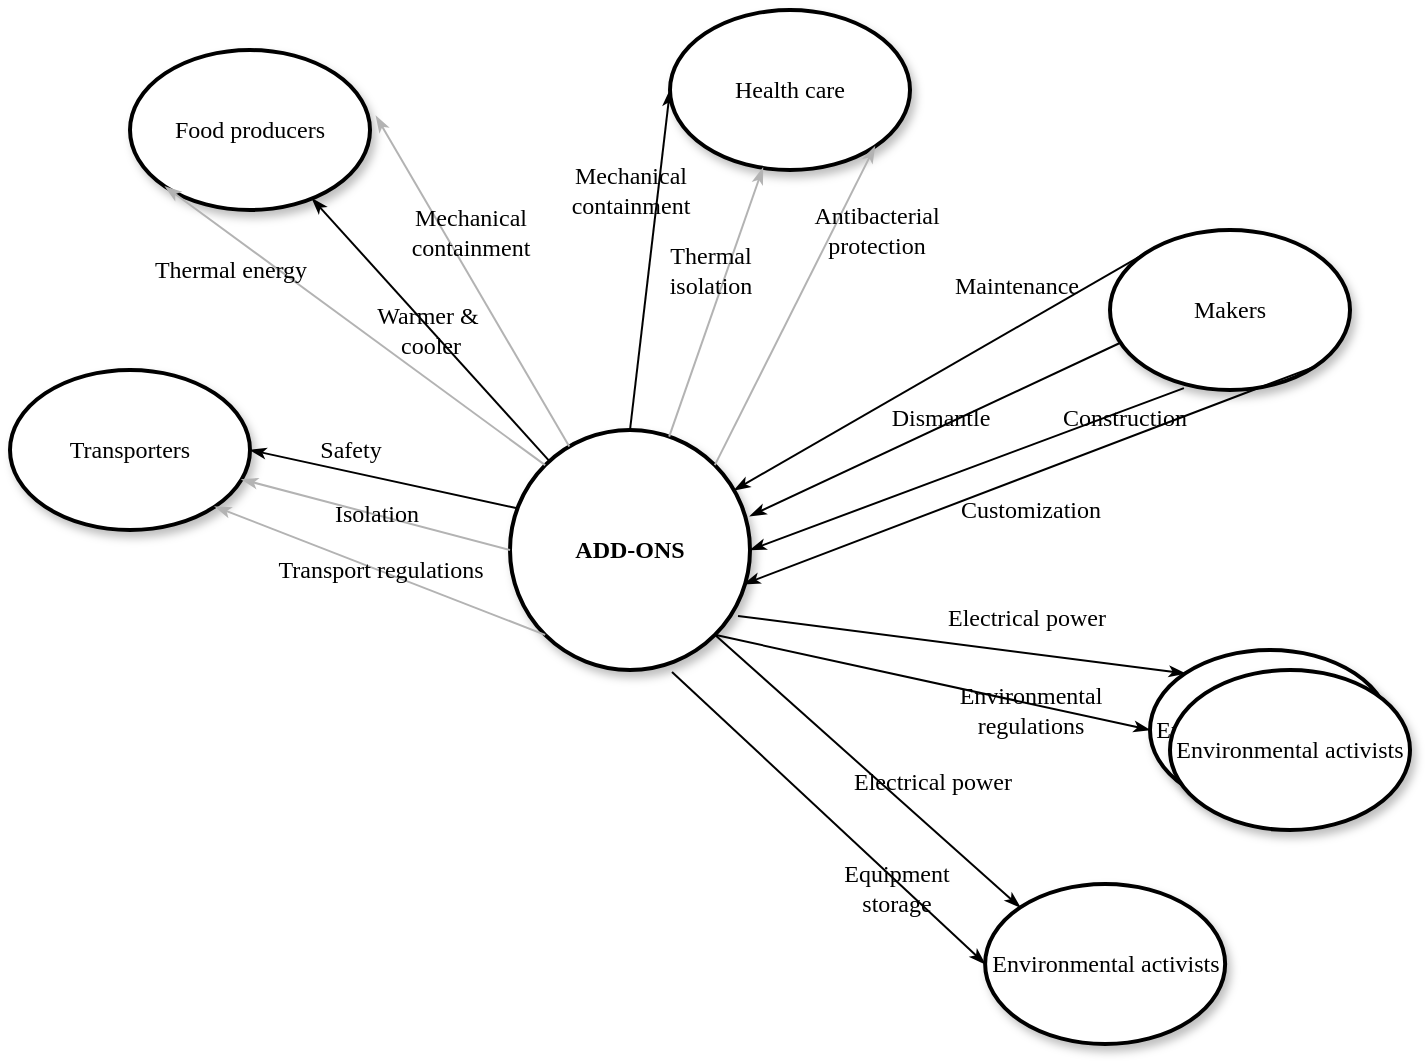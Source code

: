 <mxfile version="14.7.3" type="github">
  <diagram name="Page-1" id="ad52d381-51e7-2e0d-a935-2d0ddd2fd229">
    <mxGraphModel dx="1186" dy="651" grid="1" gridSize="10" guides="1" tooltips="1" connect="1" arrows="1" fold="1" page="1" pageScale="1" pageWidth="1100" pageHeight="850" background="none" math="0" shadow="0">
      <root>
        <mxCell id="0" />
        <mxCell id="1" parent="0" />
        <mxCell id="2c924340bb9dbf6c-2" value="Food producers" style="ellipse;whiteSpace=wrap;html=1;rounded=1;shadow=1;comic=0;labelBackgroundColor=none;strokeWidth=2;fontFamily=Verdana;fontSize=12;align=center;" parent="1" vertex="1">
          <mxGeometry x="340" y="70" width="120" height="80" as="geometry" />
        </mxCell>
        <mxCell id="2c924340bb9dbf6c-3" value="Health care" style="ellipse;whiteSpace=wrap;html=1;rounded=1;shadow=1;comic=0;labelBackgroundColor=none;strokeWidth=2;fontFamily=Verdana;fontSize=12;align=center;" parent="1" vertex="1">
          <mxGeometry x="610" y="50" width="120" height="80" as="geometry" />
        </mxCell>
        <mxCell id="2c924340bb9dbf6c-4" value="&lt;b&gt;ADD-ONS&lt;/b&gt;" style="ellipse;whiteSpace=wrap;html=1;rounded=1;shadow=1;comic=0;labelBackgroundColor=none;strokeWidth=2;fontFamily=Verdana;fontSize=12;align=center;" parent="1" vertex="1">
          <mxGeometry x="530" y="260" width="120" height="120" as="geometry" />
        </mxCell>
        <mxCell id="2c924340bb9dbf6c-5" value="Transporters" style="ellipse;whiteSpace=wrap;html=1;rounded=1;shadow=1;comic=0;labelBackgroundColor=none;strokeWidth=2;fontFamily=Verdana;fontSize=12;align=center;" parent="1" vertex="1">
          <mxGeometry x="280" y="230" width="120" height="80" as="geometry" />
        </mxCell>
        <mxCell id="2c924340bb9dbf6c-6" value="Makers" style="ellipse;whiteSpace=wrap;html=1;rounded=1;shadow=1;comic=0;labelBackgroundColor=none;strokeWidth=2;fontFamily=Verdana;fontSize=12;align=center;" parent="1" vertex="1">
          <mxGeometry x="830" y="160" width="120" height="80" as="geometry" />
        </mxCell>
        <mxCell id="2c924340bb9dbf6c-31" value="&lt;div&gt;Warmer &amp;amp;&amp;nbsp; &lt;br&gt;&lt;/div&gt;&lt;div&gt;cooler &lt;/div&gt;" style="edgeStyle=none;rounded=1;html=1;labelBackgroundColor=none;startArrow=none;startFill=0;startSize=5;endArrow=classicThin;endFill=1;endSize=5;jettySize=auto;orthogonalLoop=1;strokeColor=#000000;strokeWidth=1;fontFamily=Verdana;fontSize=12" parent="1" source="2c924340bb9dbf6c-4" target="2c924340bb9dbf6c-2" edge="1">
          <mxGeometry relative="1" as="geometry" />
        </mxCell>
        <mxCell id="2c924340bb9dbf6c-32" value="&lt;div&gt;Thermal&lt;/div&gt;&lt;div&gt; isolation &lt;/div&gt;" style="edgeStyle=none;rounded=1;html=1;labelBackgroundColor=none;startArrow=none;startFill=0;startSize=5;endArrow=classicThin;endFill=1;endSize=5;jettySize=auto;orthogonalLoop=1;strokeColor=#B3B3B3;strokeWidth=1;fontFamily=Verdana;fontSize=12" parent="1" source="2c924340bb9dbf6c-4" target="2c924340bb9dbf6c-3" edge="1">
          <mxGeometry x="0.2" y="8" relative="1" as="geometry">
            <mxPoint as="offset" />
          </mxGeometry>
        </mxCell>
        <mxCell id="2c924340bb9dbf6c-33" value="Isolation" style="edgeStyle=none;rounded=1;html=1;labelBackgroundColor=none;startArrow=none;startFill=0;startSize=5;endArrow=classicThin;endFill=1;endSize=5;jettySize=auto;orthogonalLoop=1;strokeColor=#B3B3B3;strokeWidth=1;fontFamily=Verdana;fontSize=12;exitX=0;exitY=0.5;exitDx=0;exitDy=0;" parent="1" source="2c924340bb9dbf6c-4" target="2c924340bb9dbf6c-5" edge="1">
          <mxGeometry relative="1" as="geometry" />
        </mxCell>
        <mxCell id="2c924340bb9dbf6c-35" value="Transport regulations" style="edgeStyle=none;rounded=1;html=1;labelBackgroundColor=none;startArrow=none;startFill=0;startSize=5;endArrow=classicThin;endFill=1;endSize=5;jettySize=auto;orthogonalLoop=1;strokeColor=#B3B3B3;strokeWidth=1;fontFamily=Verdana;fontSize=12;exitX=0;exitY=1;exitDx=0;exitDy=0;entryX=1;entryY=1;entryDx=0;entryDy=0;" parent="1" source="2c924340bb9dbf6c-4" target="2c924340bb9dbf6c-5" edge="1">
          <mxGeometry relative="1" as="geometry">
            <mxPoint x="553.328" y="501.668" as="targetPoint" />
          </mxGeometry>
        </mxCell>
        <mxCell id="2c924340bb9dbf6c-52" value="Environmental activists " style="ellipse;whiteSpace=wrap;html=1;rounded=1;shadow=1;comic=0;labelBackgroundColor=none;strokeWidth=2;fontFamily=Verdana;fontSize=12;align=center;" parent="1" vertex="1">
          <mxGeometry x="850" y="370" width="120" height="80" as="geometry" />
        </mxCell>
        <mxCell id="2c924340bb9dbf6c-61" value="&lt;div&gt;Mechanical &lt;br&gt;&lt;/div&gt;&lt;div&gt;containment &lt;/div&gt;" style="edgeStyle=none;rounded=1;html=1;labelBackgroundColor=none;startArrow=none;startFill=0;startSize=5;endArrow=classicThin;endFill=1;endSize=5;jettySize=auto;orthogonalLoop=1;strokeColor=#B3B3B3;strokeWidth=1;fontFamily=Verdana;fontSize=12;entryX=1.025;entryY=0.413;entryDx=0;entryDy=0;entryPerimeter=0;" parent="1" source="2c924340bb9dbf6c-4" target="2c924340bb9dbf6c-2" edge="1">
          <mxGeometry x="0.238" y="-12" relative="1" as="geometry">
            <mxPoint x="510" y="120" as="targetPoint" />
            <mxPoint y="1" as="offset" />
          </mxGeometry>
        </mxCell>
        <mxCell id="2c924340bb9dbf6c-62" value="Thermal energy " style="edgeStyle=none;rounded=1;html=1;labelBackgroundColor=none;startArrow=none;startFill=0;startSize=5;endArrow=classicThin;endFill=1;endSize=5;jettySize=auto;orthogonalLoop=1;strokeColor=#B3B3B3;strokeWidth=1;fontFamily=Verdana;fontSize=12;exitX=0;exitY=0;exitDx=0;exitDy=0;entryX=0;entryY=1;entryDx=0;entryDy=0;" parent="1" source="2c924340bb9dbf6c-4" target="2c924340bb9dbf6c-2" edge="1">
          <mxGeometry x="0.569" y="14" relative="1" as="geometry">
            <mxPoint x="423" y="200" as="targetPoint" />
            <mxPoint y="1" as="offset" />
          </mxGeometry>
        </mxCell>
        <mxCell id="MILclG34LUgPKMVoBRna-1" value="Safety " style="edgeStyle=none;rounded=1;html=1;labelBackgroundColor=none;startArrow=none;startFill=0;startSize=5;endArrow=classicThin;endFill=1;endSize=5;jettySize=auto;orthogonalLoop=1;strokeColor=#000000;strokeWidth=1;fontFamily=Verdana;fontSize=12;exitX=0.025;exitY=0.325;exitDx=0;exitDy=0;exitPerimeter=0;" edge="1" parent="1" source="2c924340bb9dbf6c-4">
          <mxGeometry x="0.282" y="-11" relative="1" as="geometry">
            <mxPoint x="559.652" y="285.592" as="sourcePoint" />
            <mxPoint x="400" y="270" as="targetPoint" />
            <mxPoint as="offset" />
          </mxGeometry>
        </mxCell>
        <mxCell id="MILclG34LUgPKMVoBRna-3" value="&lt;div&gt;&lt;div&gt;Mechanical &lt;br&gt;&lt;/div&gt;&lt;div&gt;containment &lt;/div&gt;&lt;/div&gt;" style="edgeStyle=none;rounded=1;html=1;labelBackgroundColor=none;startArrow=none;startFill=0;startSize=5;endArrow=classicThin;endFill=1;endSize=5;jettySize=auto;orthogonalLoop=1;strokeColor=#000000;strokeWidth=1;fontFamily=Verdana;fontSize=12;entryX=0;entryY=0.5;entryDx=0;entryDy=0;exitX=0.5;exitY=0;exitDx=0;exitDy=0;" edge="1" parent="1" source="2c924340bb9dbf6c-4" target="2c924340bb9dbf6c-3">
          <mxGeometry x="0.393" y="14" relative="1" as="geometry">
            <mxPoint x="559.652" y="285.592" as="sourcePoint" />
            <mxPoint x="440.99" y="154.252" as="targetPoint" />
            <mxPoint as="offset" />
          </mxGeometry>
        </mxCell>
        <mxCell id="MILclG34LUgPKMVoBRna-4" value="&lt;div&gt;Antibacterial &lt;br&gt;protection&lt;br&gt;&lt;/div&gt;" style="edgeStyle=none;rounded=1;html=1;labelBackgroundColor=none;startArrow=none;startFill=0;startSize=5;endArrow=classicThin;endFill=1;endSize=5;jettySize=auto;orthogonalLoop=1;strokeColor=#B3B3B3;strokeWidth=1;fontFamily=Verdana;fontSize=12;exitX=1;exitY=0;exitDx=0;exitDy=0;entryX=1;entryY=1;entryDx=0;entryDy=0;" edge="1" parent="1" source="2c924340bb9dbf6c-4" target="2c924340bb9dbf6c-3">
          <mxGeometry x="0.582" y="-19" relative="1" as="geometry">
            <mxPoint x="619.596" y="273.29" as="sourcePoint" />
            <mxPoint x="666.447" y="138.966" as="targetPoint" />
            <mxPoint as="offset" />
          </mxGeometry>
        </mxCell>
        <mxCell id="MILclG34LUgPKMVoBRna-5" value="&lt;div&gt;&lt;div&gt;Maintenance&lt;br&gt;&lt;/div&gt;&lt;/div&gt;" style="edgeStyle=none;rounded=1;html=1;labelBackgroundColor=none;startArrow=none;startFill=0;startSize=5;endArrow=classicThin;endFill=1;endSize=5;jettySize=auto;orthogonalLoop=1;strokeColor=#000000;strokeWidth=1;fontFamily=Verdana;fontSize=12;exitX=0;exitY=0;exitDx=0;exitDy=0;" edge="1" parent="1" source="2c924340bb9dbf6c-6" target="2c924340bb9dbf6c-4">
          <mxGeometry x="-0.462" y="-18" relative="1" as="geometry">
            <mxPoint x="650" y="320" as="sourcePoint" />
            <mxPoint x="620" y="100" as="targetPoint" />
            <mxPoint as="offset" />
          </mxGeometry>
        </mxCell>
        <mxCell id="MILclG34LUgPKMVoBRna-6" value="&lt;div&gt;&lt;div&gt;Dismantle&lt;br&gt;&lt;/div&gt;&lt;/div&gt;" style="edgeStyle=none;rounded=1;html=1;labelBackgroundColor=none;startArrow=none;startFill=0;startSize=5;endArrow=classicThin;endFill=1;endSize=5;jettySize=auto;orthogonalLoop=1;strokeColor=#000000;strokeWidth=1;fontFamily=Verdana;fontSize=12;exitX=0.05;exitY=0.7;exitDx=0;exitDy=0;exitPerimeter=0;" edge="1" parent="1" source="2c924340bb9dbf6c-6">
          <mxGeometry x="-0.036" y="-4" relative="1" as="geometry">
            <mxPoint x="837.574" y="211.716" as="sourcePoint" />
            <mxPoint x="650" y="303" as="targetPoint" />
            <mxPoint as="offset" />
          </mxGeometry>
        </mxCell>
        <mxCell id="MILclG34LUgPKMVoBRna-7" value="&lt;div&gt;&lt;div&gt;Construction&lt;br&gt;&lt;/div&gt;&lt;/div&gt;" style="edgeStyle=none;rounded=1;html=1;labelBackgroundColor=none;startArrow=none;startFill=0;startSize=5;endArrow=classicThin;endFill=1;endSize=5;jettySize=auto;orthogonalLoop=1;strokeColor=#000000;strokeWidth=1;fontFamily=Verdana;fontSize=12;exitX=0.308;exitY=0.988;exitDx=0;exitDy=0;exitPerimeter=0;entryX=1;entryY=0.5;entryDx=0;entryDy=0;" edge="1" parent="1" source="2c924340bb9dbf6c-6" target="2c924340bb9dbf6c-4">
          <mxGeometry x="-0.716" y="4" relative="1" as="geometry">
            <mxPoint x="826" y="256" as="sourcePoint" />
            <mxPoint x="660" y="313" as="targetPoint" />
            <mxPoint as="offset" />
          </mxGeometry>
        </mxCell>
        <mxCell id="MILclG34LUgPKMVoBRna-8" value="&lt;div&gt;&lt;div&gt;Customization&lt;br&gt;&lt;/div&gt;&lt;/div&gt;" style="edgeStyle=none;rounded=1;html=1;labelBackgroundColor=none;startArrow=none;startFill=0;startSize=5;endArrow=classicThin;endFill=1;endSize=5;jettySize=auto;orthogonalLoop=1;strokeColor=#000000;strokeWidth=1;fontFamily=Verdana;fontSize=12;exitX=1;exitY=1;exitDx=0;exitDy=0;entryX=0.975;entryY=0.642;entryDx=0;entryDy=0;entryPerimeter=0;" edge="1" parent="1" source="2c924340bb9dbf6c-6" target="2c924340bb9dbf6c-4">
          <mxGeometry x="0.039" y="16" relative="1" as="geometry">
            <mxPoint x="876.96" y="249.04" as="sourcePoint" />
            <mxPoint x="660" y="330" as="targetPoint" />
            <mxPoint as="offset" />
          </mxGeometry>
        </mxCell>
        <mxCell id="MILclG34LUgPKMVoBRna-9" value="Electrical power" style="edgeStyle=none;rounded=1;html=1;labelBackgroundColor=none;startArrow=none;startFill=0;startSize=5;endArrow=classicThin;endFill=1;endSize=5;jettySize=auto;orthogonalLoop=1;strokeColor=#000000;strokeWidth=1;fontFamily=Verdana;fontSize=12;exitX=0.95;exitY=0.775;exitDx=0;exitDy=0;exitPerimeter=0;entryX=0;entryY=0;entryDx=0;entryDy=0;" edge="1" parent="1" source="2c924340bb9dbf6c-4" target="2c924340bb9dbf6c-52">
          <mxGeometry x="0.268" y="17" relative="1" as="geometry">
            <mxPoint x="857.574" y="181.716" as="sourcePoint" />
            <mxPoint x="870" y="390" as="targetPoint" />
            <mxPoint as="offset" />
          </mxGeometry>
        </mxCell>
        <mxCell id="MILclG34LUgPKMVoBRna-10" value="&lt;div&gt;Environmental&lt;/div&gt;&lt;div&gt; regulations&lt;/div&gt;" style="edgeStyle=none;rounded=1;html=1;labelBackgroundColor=none;startArrow=none;startFill=0;startSize=5;endArrow=classicThin;endFill=1;endSize=5;jettySize=auto;orthogonalLoop=1;strokeColor=#000000;strokeWidth=1;fontFamily=Verdana;fontSize=12;exitX=1;exitY=1;exitDx=0;exitDy=0;entryX=0;entryY=0.5;entryDx=0;entryDy=0;" edge="1" parent="1" source="2c924340bb9dbf6c-4" target="2c924340bb9dbf6c-52">
          <mxGeometry x="0.454" y="-3" relative="1" as="geometry">
            <mxPoint x="654" y="363" as="sourcePoint" />
            <mxPoint x="877.574" y="391.716" as="targetPoint" />
            <mxPoint as="offset" />
          </mxGeometry>
        </mxCell>
        <mxCell id="MILclG34LUgPKMVoBRna-11" value="Environmental activists " style="ellipse;whiteSpace=wrap;html=1;rounded=1;shadow=1;comic=0;labelBackgroundColor=none;strokeWidth=2;fontFamily=Verdana;fontSize=12;align=center;" vertex="1" parent="1">
          <mxGeometry x="860" y="380" width="120" height="80" as="geometry" />
        </mxCell>
        <mxCell id="MILclG34LUgPKMVoBRna-14" value="Environmental activists " style="ellipse;whiteSpace=wrap;html=1;rounded=1;shadow=1;comic=0;labelBackgroundColor=none;strokeWidth=2;fontFamily=Verdana;fontSize=12;align=center;" vertex="1" parent="1">
          <mxGeometry x="767.57" y="487" width="120" height="80" as="geometry" />
        </mxCell>
        <mxCell id="MILclG34LUgPKMVoBRna-15" value="Electrical power" style="edgeStyle=none;rounded=1;html=1;labelBackgroundColor=none;startArrow=none;startFill=0;startSize=5;endArrow=classicThin;endFill=1;endSize=5;jettySize=auto;orthogonalLoop=1;strokeColor=#000000;strokeWidth=1;fontFamily=Verdana;fontSize=12;exitX=1;exitY=1;exitDx=0;exitDy=0;entryX=0;entryY=0;entryDx=0;entryDy=0;" edge="1" target="MILclG34LUgPKMVoBRna-14" parent="1" source="2c924340bb9dbf6c-4">
          <mxGeometry x="0.268" y="17" relative="1" as="geometry">
            <mxPoint x="561.57" y="470" as="sourcePoint" />
            <mxPoint x="787.57" y="507" as="targetPoint" />
            <mxPoint as="offset" />
          </mxGeometry>
        </mxCell>
        <mxCell id="MILclG34LUgPKMVoBRna-16" value="&lt;div&gt;Equipment &lt;br&gt;&lt;/div&gt;&lt;div&gt;storage&lt;br&gt;&lt;/div&gt;" style="edgeStyle=none;rounded=1;html=1;labelBackgroundColor=none;startArrow=none;startFill=0;startSize=5;endArrow=classicThin;endFill=1;endSize=5;jettySize=auto;orthogonalLoop=1;strokeColor=#000000;strokeWidth=1;fontFamily=Verdana;fontSize=12;exitX=0.675;exitY=1.008;exitDx=0;exitDy=0;entryX=0;entryY=0.5;entryDx=0;entryDy=0;exitPerimeter=0;" edge="1" target="MILclG34LUgPKMVoBRna-14" parent="1" source="2c924340bb9dbf6c-4">
          <mxGeometry x="0.454" y="-3" relative="1" as="geometry">
            <mxPoint x="549.996" y="479.426" as="sourcePoint" />
            <mxPoint x="795.144" y="508.716" as="targetPoint" />
            <mxPoint as="offset" />
          </mxGeometry>
        </mxCell>
      </root>
    </mxGraphModel>
  </diagram>
</mxfile>
